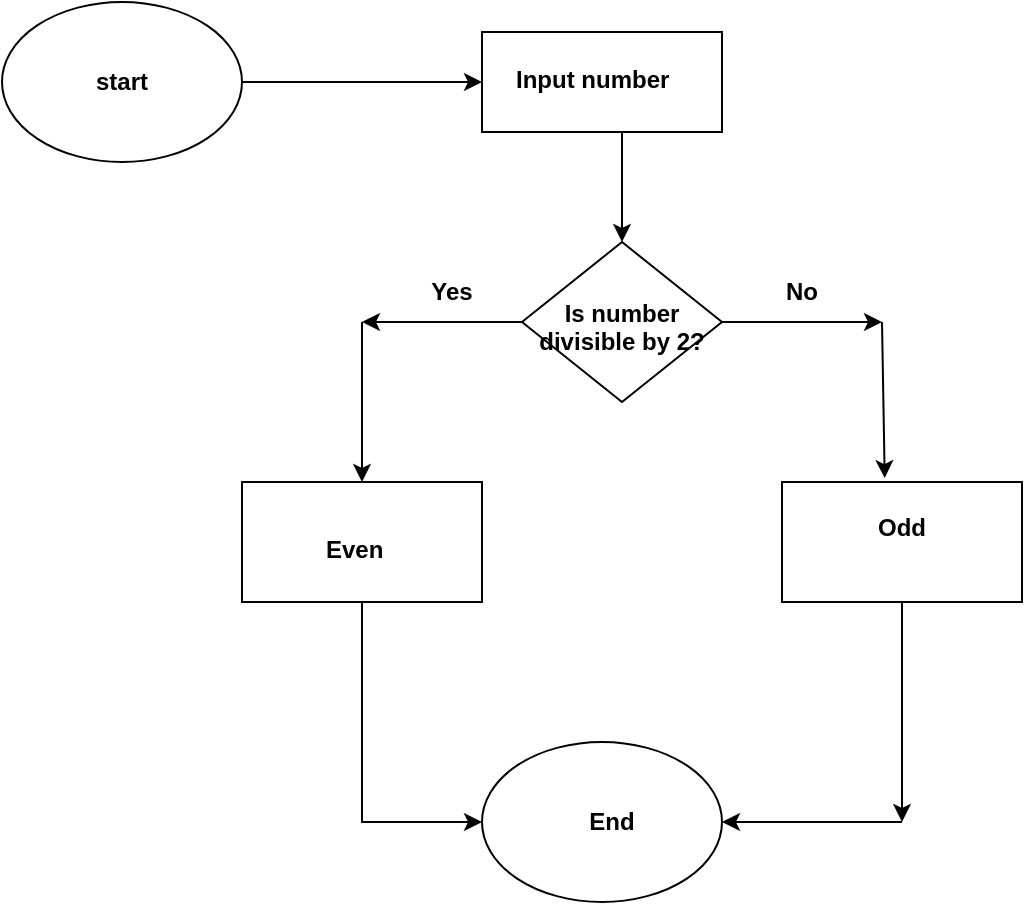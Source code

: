 <mxfile version="28.1.1">
  <diagram name="Trang-1" id="WOhY-IpXhMyM7XuEdDee">
    <mxGraphModel dx="1281" dy="535" grid="1" gridSize="10" guides="1" tooltips="1" connect="1" arrows="1" fold="1" page="1" pageScale="1" pageWidth="827" pageHeight="1169" math="0" shadow="0">
      <root>
        <mxCell id="0" />
        <mxCell id="1" parent="0" />
        <mxCell id="asiN3LNVyfgaRJYMHNMi-1" style="edgeStyle=orthogonalEdgeStyle;rounded=0;orthogonalLoop=1;jettySize=auto;html=1;entryX=0;entryY=0.5;entryDx=0;entryDy=0;" edge="1" parent="1" source="asiN3LNVyfgaRJYMHNMi-2" target="asiN3LNVyfgaRJYMHNMi-4">
          <mxGeometry relative="1" as="geometry" />
        </mxCell>
        <mxCell id="asiN3LNVyfgaRJYMHNMi-2" value="" style="ellipse;whiteSpace=wrap;html=1;" vertex="1" parent="1">
          <mxGeometry x="360" y="160" width="120" height="80" as="geometry" />
        </mxCell>
        <mxCell id="asiN3LNVyfgaRJYMHNMi-3" style="edgeStyle=orthogonalEdgeStyle;rounded=0;orthogonalLoop=1;jettySize=auto;html=1;entryX=0.5;entryY=0;entryDx=0;entryDy=0;" edge="1" parent="1" source="asiN3LNVyfgaRJYMHNMi-4" target="asiN3LNVyfgaRJYMHNMi-7">
          <mxGeometry relative="1" as="geometry">
            <Array as="points">
              <mxPoint x="670" y="240" />
              <mxPoint x="670" y="240" />
            </Array>
          </mxGeometry>
        </mxCell>
        <mxCell id="asiN3LNVyfgaRJYMHNMi-4" value="" style="rounded=0;whiteSpace=wrap;html=1;" vertex="1" parent="1">
          <mxGeometry x="600" y="175" width="120" height="50" as="geometry" />
        </mxCell>
        <mxCell id="asiN3LNVyfgaRJYMHNMi-5" style="edgeStyle=orthogonalEdgeStyle;rounded=0;orthogonalLoop=1;jettySize=auto;html=1;" edge="1" parent="1" source="asiN3LNVyfgaRJYMHNMi-7">
          <mxGeometry relative="1" as="geometry">
            <mxPoint x="540" y="320" as="targetPoint" />
          </mxGeometry>
        </mxCell>
        <mxCell id="asiN3LNVyfgaRJYMHNMi-6" style="edgeStyle=orthogonalEdgeStyle;rounded=0;orthogonalLoop=1;jettySize=auto;html=1;" edge="1" parent="1" source="asiN3LNVyfgaRJYMHNMi-7">
          <mxGeometry relative="1" as="geometry">
            <mxPoint x="800" y="320" as="targetPoint" />
          </mxGeometry>
        </mxCell>
        <mxCell id="asiN3LNVyfgaRJYMHNMi-7" value="" style="rhombus;whiteSpace=wrap;html=1;" vertex="1" parent="1">
          <mxGeometry x="620" y="280" width="100" height="80" as="geometry" />
        </mxCell>
        <mxCell id="asiN3LNVyfgaRJYMHNMi-8" style="edgeStyle=orthogonalEdgeStyle;rounded=0;orthogonalLoop=1;jettySize=auto;html=1;entryX=0;entryY=0.5;entryDx=0;entryDy=0;" edge="1" parent="1" source="asiN3LNVyfgaRJYMHNMi-9" target="asiN3LNVyfgaRJYMHNMi-12">
          <mxGeometry relative="1" as="geometry" />
        </mxCell>
        <mxCell id="asiN3LNVyfgaRJYMHNMi-9" value="" style="rounded=0;whiteSpace=wrap;html=1;" vertex="1" parent="1">
          <mxGeometry x="480" y="400" width="120" height="60" as="geometry" />
        </mxCell>
        <mxCell id="asiN3LNVyfgaRJYMHNMi-10" style="edgeStyle=orthogonalEdgeStyle;rounded=0;orthogonalLoop=1;jettySize=auto;html=1;" edge="1" parent="1" source="asiN3LNVyfgaRJYMHNMi-11">
          <mxGeometry relative="1" as="geometry">
            <mxPoint x="810" y="570" as="targetPoint" />
            <Array as="points">
              <mxPoint x="810" y="570" />
              <mxPoint x="810" y="570" />
            </Array>
          </mxGeometry>
        </mxCell>
        <mxCell id="asiN3LNVyfgaRJYMHNMi-11" value="&#xa;Odd&#xa;&#xa;" style="rounded=0;whiteSpace=wrap;html=1;fontStyle=1" vertex="1" parent="1">
          <mxGeometry x="750" y="400" width="120" height="60" as="geometry" />
        </mxCell>
        <mxCell id="asiN3LNVyfgaRJYMHNMi-12" value="" style="ellipse;whiteSpace=wrap;html=1;" vertex="1" parent="1">
          <mxGeometry x="600" y="530" width="120" height="80" as="geometry" />
        </mxCell>
        <mxCell id="asiN3LNVyfgaRJYMHNMi-13" value="" style="endArrow=classic;html=1;rounded=0;entryX=0.5;entryY=0;entryDx=0;entryDy=0;" edge="1" parent="1" target="asiN3LNVyfgaRJYMHNMi-9">
          <mxGeometry width="50" height="50" relative="1" as="geometry">
            <mxPoint x="540" y="320" as="sourcePoint" />
            <mxPoint x="680" y="380" as="targetPoint" />
          </mxGeometry>
        </mxCell>
        <mxCell id="asiN3LNVyfgaRJYMHNMi-14" value="" style="endArrow=classic;html=1;rounded=0;entryX=0.428;entryY=-0.033;entryDx=0;entryDy=0;entryPerimeter=0;" edge="1" parent="1" target="asiN3LNVyfgaRJYMHNMi-11">
          <mxGeometry width="50" height="50" relative="1" as="geometry">
            <mxPoint x="800" y="320" as="sourcePoint" />
            <mxPoint x="680" y="380" as="targetPoint" />
          </mxGeometry>
        </mxCell>
        <mxCell id="asiN3LNVyfgaRJYMHNMi-15" value="" style="endArrow=classic;html=1;rounded=0;entryX=1;entryY=0.5;entryDx=0;entryDy=0;" edge="1" parent="1" target="asiN3LNVyfgaRJYMHNMi-12">
          <mxGeometry width="50" height="50" relative="1" as="geometry">
            <mxPoint x="810" y="570" as="sourcePoint" />
            <mxPoint x="680" y="380" as="targetPoint" />
          </mxGeometry>
        </mxCell>
        <mxCell id="asiN3LNVyfgaRJYMHNMi-16" value="start" style="text;html=1;align=center;verticalAlign=middle;whiteSpace=wrap;rounded=0;fontStyle=1" vertex="1" parent="1">
          <mxGeometry x="390" y="185" width="60" height="30" as="geometry" />
        </mxCell>
        <mxCell id="asiN3LNVyfgaRJYMHNMi-17" value="&#xa;Is number divisible by 2?&#xa;&#xa;" style="text;html=1;align=center;verticalAlign=middle;whiteSpace=wrap;rounded=0;fontStyle=1" vertex="1" parent="1">
          <mxGeometry x="625" y="310" width="90" height="40" as="geometry" />
        </mxCell>
        <mxCell id="asiN3LNVyfgaRJYMHNMi-18" value="Input number" style="text;whiteSpace=wrap;html=1;fontStyle=1" vertex="1" parent="1">
          <mxGeometry x="615" y="185" width="100" height="40" as="geometry" />
        </mxCell>
        <mxCell id="asiN3LNVyfgaRJYMHNMi-19" value="Even" style="text;whiteSpace=wrap;html=1;fontStyle=1" vertex="1" parent="1">
          <mxGeometry x="520" y="420" width="60" height="40" as="geometry" />
        </mxCell>
        <mxCell id="asiN3LNVyfgaRJYMHNMi-20" value="End" style="text;html=1;align=center;verticalAlign=middle;whiteSpace=wrap;rounded=0;fontStyle=1" vertex="1" parent="1">
          <mxGeometry x="635" y="555" width="60" height="30" as="geometry" />
        </mxCell>
        <mxCell id="asiN3LNVyfgaRJYMHNMi-21" value="Yes" style="text;html=1;align=center;verticalAlign=middle;whiteSpace=wrap;rounded=0;fontStyle=1" vertex="1" parent="1">
          <mxGeometry x="555" y="290" width="60" height="30" as="geometry" />
        </mxCell>
        <mxCell id="asiN3LNVyfgaRJYMHNMi-22" value="No" style="text;html=1;align=center;verticalAlign=middle;whiteSpace=wrap;rounded=0;fontStyle=1" vertex="1" parent="1">
          <mxGeometry x="730" y="290" width="60" height="30" as="geometry" />
        </mxCell>
      </root>
    </mxGraphModel>
  </diagram>
</mxfile>
